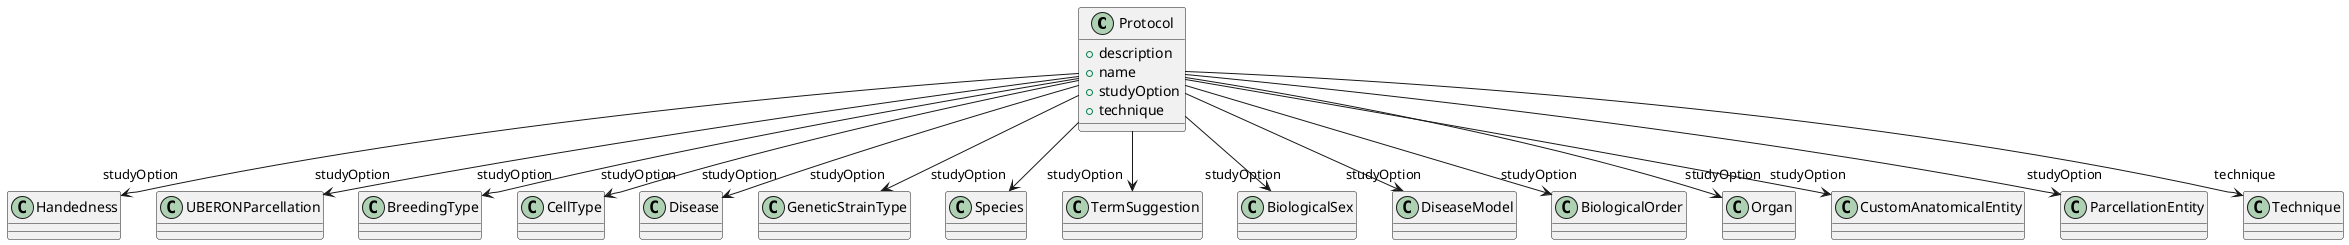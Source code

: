 @startuml
class Protocol {
+description
+name
+studyOption
+technique

}
Protocol -d-> "studyOption" Handedness
Protocol -d-> "studyOption" UBERONParcellation
Protocol -d-> "studyOption" BreedingType
Protocol -d-> "studyOption" CellType
Protocol -d-> "studyOption" Disease
Protocol -d-> "studyOption" GeneticStrainType
Protocol -d-> "studyOption" Species
Protocol -d-> "studyOption" TermSuggestion
Protocol -d-> "studyOption" BiologicalSex
Protocol -d-> "studyOption" DiseaseModel
Protocol -d-> "studyOption" BiologicalOrder
Protocol -d-> "studyOption" Organ
Protocol -d-> "studyOption" CustomAnatomicalEntity
Protocol -d-> "studyOption" ParcellationEntity
Protocol -d-> "technique" Technique

@enduml